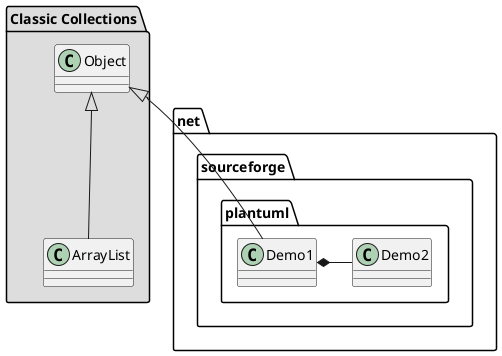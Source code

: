 @startuml
package "Classic Collections" #DDDDDD {
Object <|-- ArrayList
}
package net.sourceforge.plantuml {
Object <|-- Demo1
Demo1 *- Demo2
}
@enduml